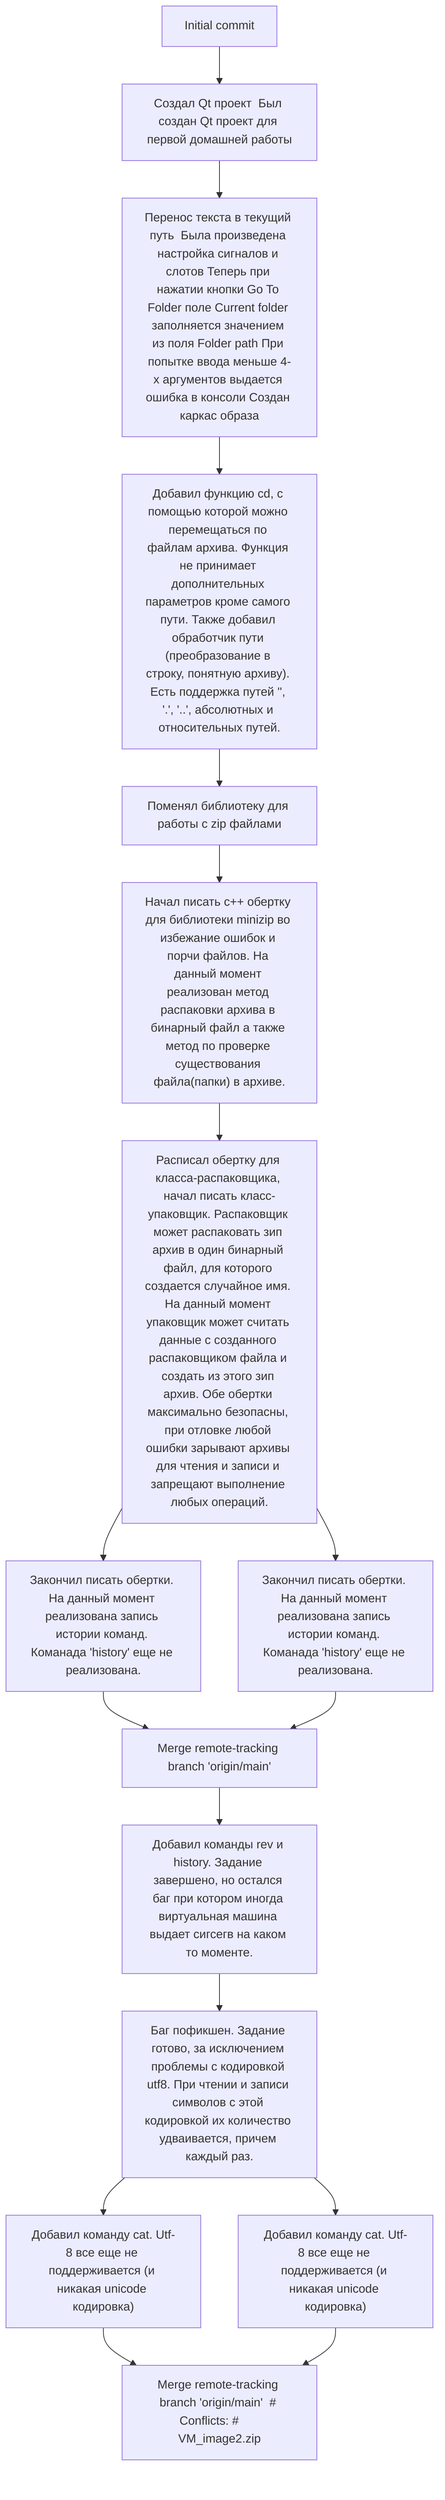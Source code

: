 graph TD
Cbce76f5238589ebdeccced69853190efc706a6d1["Merge remote-tracking branch 'origin/main'  # Conflicts: #	VM_image2.zip"]
C02e70b1c685eb71cf80af25e8ccbe3c01c9833b2 --> Cbce76f5238589ebdeccced69853190efc706a6d1
Cf46d87b925f0b322ab7e51f8fd59b3b0499f3d93 --> Cbce76f5238589ebdeccced69853190efc706a6d1
C02e70b1c685eb71cf80af25e8ccbe3c01c9833b2["Добавил команду cat. Utf-8 все еще не поддерживается (и никакая unicode кодировка)"]
C2700d278b3649ab066fc32c60ad850ee0b4ae144 --> C02e70b1c685eb71cf80af25e8ccbe3c01c9833b2
Cf46d87b925f0b322ab7e51f8fd59b3b0499f3d93["Добавил команду cat. Utf-8 все еще не поддерживается (и никакая unicode кодировка)"]
C2700d278b3649ab066fc32c60ad850ee0b4ae144 --> Cf46d87b925f0b322ab7e51f8fd59b3b0499f3d93
C2700d278b3649ab066fc32c60ad850ee0b4ae144["Баг пофикшен. Задание готово, за исключением проблемы с кодировкой utf8. При чтении и записи символов с этой кодировкой их количество удваивается, причем каждый раз."]
Cfd7b56652170c0c034be016d946939059b5037db --> C2700d278b3649ab066fc32c60ad850ee0b4ae144
Cfd7b56652170c0c034be016d946939059b5037db["Добавил команды rev и history. Задание завершено, но остался баг при котором иногда виртуальная машина выдает сигсегв на каком то моменте."]
Cc3010590d28bfbe14bcffb7a0ed17fd40245260c --> Cfd7b56652170c0c034be016d946939059b5037db
Cc3010590d28bfbe14bcffb7a0ed17fd40245260c["Merge remote-tracking branch 'origin/main'"]
C76e0fad953440a8dc0e8275dd040f4c85e6d03c3 --> Cc3010590d28bfbe14bcffb7a0ed17fd40245260c
C94cd446cc19f2ddf97de1bb3e64e39ad291be3c0 --> Cc3010590d28bfbe14bcffb7a0ed17fd40245260c
C76e0fad953440a8dc0e8275dd040f4c85e6d03c3["Закончил писать обертки. На данный момент реализована запись истории команд. Команада 'history' еще не реализована."]
C4571fdc4c601d00e60df450c98bcc484ccc8b356 --> C76e0fad953440a8dc0e8275dd040f4c85e6d03c3
C94cd446cc19f2ddf97de1bb3e64e39ad291be3c0["Закончил писать обертки. На данный момент реализована запись истории команд. Команада 'history' еще не реализована."]
C4571fdc4c601d00e60df450c98bcc484ccc8b356 --> C94cd446cc19f2ddf97de1bb3e64e39ad291be3c0
C4571fdc4c601d00e60df450c98bcc484ccc8b356["Расписал обертку для класса-распаковщика, начал писать класс-упаковщик. Распаковщик может распаковать зип архив в один бинарный файл, для которого создается случайное имя. На данный момент упаковщик может считать данные с созданного распаковщиком файла и создать из этого зип архив. Обе обертки максимально безопасны, при отловке любой ошибки зарывают архивы для чтения и записи и запрещают выполнение любых операций."]
C4c1a15985b6abeb941b043ac0b709ffbfb05c54c --> C4571fdc4c601d00e60df450c98bcc484ccc8b356
C4c1a15985b6abeb941b043ac0b709ffbfb05c54c["Начал писать c++ обертку для библиотеки minizip во избежание ошибок и порчи файлов. На данный момент реализован метод распаковки архива в бинарный файл а также метод по проверке существования файла(папки) в архиве."]
C891ead3b6b65248229fe4dc8ea8bcf613666b2ca --> C4c1a15985b6abeb941b043ac0b709ffbfb05c54c
C891ead3b6b65248229fe4dc8ea8bcf613666b2ca["Поменял библиотеку для работы с zip файлами"]
C3b6124a3d018ea00f1f0b214de815f4f82636ae8 --> C891ead3b6b65248229fe4dc8ea8bcf613666b2ca
C3b6124a3d018ea00f1f0b214de815f4f82636ae8["Добавил функцию cd, с помощью которой можно перемещаться по файлам архива. Функция не принимает дополнительных параметров кроме самого пути. Также добавил обработчик пути (преобразование в строку, понятную архиву). Есть поддержка путей '', '.', '..', абсолютных и относительных путей."]
Cf69b0a793f75ae47977887a42f36c4af37f48b85 --> C3b6124a3d018ea00f1f0b214de815f4f82636ae8
Cf69b0a793f75ae47977887a42f36c4af37f48b85["Перенос текста в текущий путь  Была произведена настройка сигналов и слотов Теперь при нажатии кнопки Go To Folder поле Current folder заполняется значением из поля Folder path При попытке ввода меньше 4-х аргументов выдается ошибка в консоли Создан каркас образа"]
C472d9dbc45c41aa4f1788edda4f91bc151adda4e --> Cf69b0a793f75ae47977887a42f36c4af37f48b85
C472d9dbc45c41aa4f1788edda4f91bc151adda4e["Создал Qt проект  Был создан Qt проект для первой домашней работы"]
C2600903d871bbb5c28548087536707c826ca0ec8 --> C472d9dbc45c41aa4f1788edda4f91bc151adda4e
C2600903d871bbb5c28548087536707c826ca0ec8["Initial commit"]